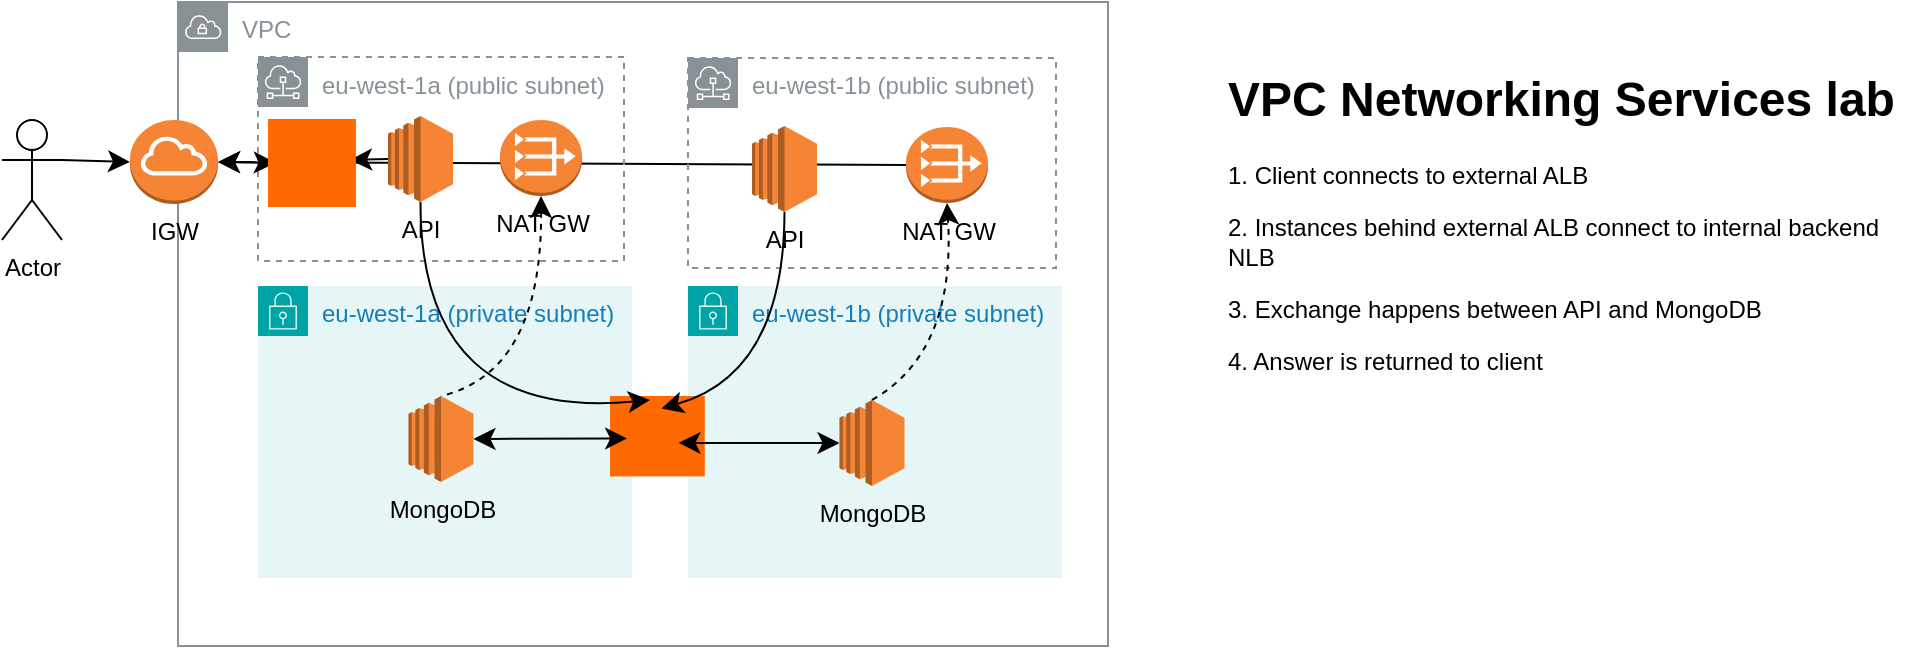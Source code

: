 <mxfile version="28.1.0">
  <diagram name="Page-1" id="YO6fI4UiuW-zHiKsXfEC">
    <mxGraphModel dx="1001" dy="1164" grid="0" gridSize="10" guides="1" tooltips="1" connect="1" arrows="1" fold="1" page="1" pageScale="1" pageWidth="1000" pageHeight="400" math="0" shadow="0">
      <root>
        <mxCell id="0" />
        <mxCell id="1" parent="0" />
        <mxCell id="ppNzNEcFW-80UwDM_199-4" value="VPC" style="sketch=0;outlineConnect=0;gradientColor=none;html=1;whiteSpace=wrap;fontSize=12;fontStyle=0;shape=mxgraph.aws4.group;grIcon=mxgraph.aws4.group_vpc;strokeColor=#879196;fillColor=none;verticalAlign=top;align=left;spacingLeft=30;fontColor=#879196;dashed=0;" parent="1" vertex="1">
          <mxGeometry x="123" y="47" width="465" height="322" as="geometry" />
        </mxCell>
        <mxCell id="2idz3_mgWi_Wmi4WDmG8-22" value="" style="endArrow=classic;html=1;rounded=0;fontSize=12;startSize=8;endSize=8;curved=1;entryX=1;entryY=0.5;entryDx=0;entryDy=0;entryPerimeter=0;exitX=0;exitY=0.5;exitDx=0;exitDy=0;exitPerimeter=0;" edge="1" parent="1" source="2idz3_mgWi_Wmi4WDmG8-3" target="faw6b0mYo4fymj4pTFK4-1">
          <mxGeometry width="50" height="50" relative="1" as="geometry">
            <mxPoint x="431" y="-45" as="sourcePoint" />
            <mxPoint x="481" y="-95" as="targetPoint" />
          </mxGeometry>
        </mxCell>
        <mxCell id="2idz3_mgWi_Wmi4WDmG8-5" value="eu-west-1b (private subnet)" style="points=[[0,0],[0.25,0],[0.5,0],[0.75,0],[1,0],[1,0.25],[1,0.5],[1,0.75],[1,1],[0.75,1],[0.5,1],[0.25,1],[0,1],[0,0.75],[0,0.5],[0,0.25]];outlineConnect=0;gradientColor=none;html=1;whiteSpace=wrap;fontSize=12;fontStyle=0;container=1;pointerEvents=0;collapsible=0;recursiveResize=0;shape=mxgraph.aws4.group;grIcon=mxgraph.aws4.group_security_group;grStroke=0;strokeColor=#00A4A6;fillColor=#E6F6F7;verticalAlign=top;align=left;spacingLeft=30;fontColor=#147EBA;dashed=0;" vertex="1" parent="1">
          <mxGeometry x="378" y="189" width="187" height="146" as="geometry" />
        </mxCell>
        <mxCell id="2idz3_mgWi_Wmi4WDmG8-1" value="eu-west-1a (private subnet)" style="points=[[0,0],[0.25,0],[0.5,0],[0.75,0],[1,0],[1,0.25],[1,0.5],[1,0.75],[1,1],[0.75,1],[0.5,1],[0.25,1],[0,1],[0,0.75],[0,0.5],[0,0.25]];outlineConnect=0;gradientColor=none;html=1;whiteSpace=wrap;fontSize=12;fontStyle=0;container=1;pointerEvents=0;collapsible=0;recursiveResize=0;shape=mxgraph.aws4.group;grIcon=mxgraph.aws4.group_security_group;grStroke=0;strokeColor=#00A4A6;fillColor=#E6F6F7;verticalAlign=top;align=left;spacingLeft=30;fontColor=#147EBA;dashed=0;" vertex="1" parent="1">
          <mxGeometry x="163" y="189" width="187" height="146" as="geometry" />
        </mxCell>
        <mxCell id="ppNzNEcFW-80UwDM_199-5" value="eu-west-1a (public subnet)" style="sketch=0;outlineConnect=0;gradientColor=none;html=1;whiteSpace=wrap;fontSize=12;fontStyle=0;shape=mxgraph.aws4.group;grIcon=mxgraph.aws4.group_subnet;strokeColor=#879196;fillColor=none;verticalAlign=top;align=left;spacingLeft=30;fontColor=#879196;dashed=1;" parent="1" vertex="1">
          <mxGeometry x="163" y="74.5" width="183" height="102" as="geometry" />
        </mxCell>
        <mxCell id="aBk0e4fkvTpgOlKFJHKp-1" value="Actor" style="shape=umlActor;verticalLabelPosition=bottom;verticalAlign=top;html=1;outlineConnect=0;" parent="1" vertex="1">
          <mxGeometry x="35" y="106" width="30" height="60" as="geometry" />
        </mxCell>
        <mxCell id="aBk0e4fkvTpgOlKFJHKp-3" value="" style="endArrow=classic;html=1;rounded=0;fontSize=12;startSize=8;endSize=8;curved=1;exitX=1;exitY=0.333;exitDx=0;exitDy=0;exitPerimeter=0;entryX=0;entryY=0.5;entryDx=0;entryDy=0;entryPerimeter=0;" parent="1" source="aBk0e4fkvTpgOlKFJHKp-1" target="faw6b0mYo4fymj4pTFK4-1" edge="1">
          <mxGeometry width="50" height="50" relative="1" as="geometry">
            <mxPoint x="109" y="126" as="sourcePoint" />
            <mxPoint x="130" y="127" as="targetPoint" />
          </mxGeometry>
        </mxCell>
        <mxCell id="aBk0e4fkvTpgOlKFJHKp-8" value="&lt;h1 style=&quot;margin-top: 0px;&quot;&gt;VPC Networking Services lab&lt;br&gt;&lt;/h1&gt;&lt;p&gt;1. Client connects to external ALB&lt;br&gt;&lt;/p&gt;&lt;p&gt;2. Instances behind external ALB connect to internal backend NLB&lt;br&gt;&lt;/p&gt;&lt;p&gt;3. Exchange happens between API and MongoDB&lt;br&gt;&lt;/p&gt;&lt;p&gt;4. Answer is returned to client&lt;br&gt;&lt;/p&gt;" style="text;html=1;whiteSpace=wrap;overflow=hidden;rounded=0;" parent="1" vertex="1">
          <mxGeometry x="646" y="75" width="341" height="180" as="geometry" />
        </mxCell>
        <mxCell id="faw6b0mYo4fymj4pTFK4-1" value="IGW" style="outlineConnect=0;dashed=0;verticalLabelPosition=bottom;verticalAlign=top;align=center;html=1;shape=mxgraph.aws3.internet_gateway;fillColor=#F58534;gradientColor=none;" parent="1" vertex="1">
          <mxGeometry x="99" y="106" width="44" height="42" as="geometry" />
        </mxCell>
        <mxCell id="ODNIWE-asfguKpytUvqN-4" value="" style="endArrow=none;dashed=1;html=1;rounded=0;fontSize=12;startSize=8;endSize=8;curved=1;entryX=0.5;entryY=0;entryDx=0;entryDy=0;entryPerimeter=0;exitX=0.5;exitY=1;exitDx=0;exitDy=0;exitPerimeter=0;startArrow=classic;startFill=1;endFill=0;" parent="1" source="ODNIWE-asfguKpytUvqN-3" edge="1" target="ppNzNEcFW-80UwDM_199-2">
          <mxGeometry width="50" height="50" relative="1" as="geometry">
            <mxPoint x="318" y="410" as="sourcePoint" />
            <mxPoint x="429.75" y="141.16" as="targetPoint" />
            <Array as="points">
              <mxPoint x="305" y="232" />
            </Array>
          </mxGeometry>
        </mxCell>
        <mxCell id="ppNzNEcFW-80UwDM_199-2" value="MongoDB" style="outlineConnect=0;dashed=0;verticalLabelPosition=bottom;verticalAlign=top;align=center;html=1;shape=mxgraph.aws3.ec2;fillColor=#F58534;gradientColor=none;" parent="1" vertex="1">
          <mxGeometry x="238.25" y="244" width="32.5" height="43" as="geometry" />
        </mxCell>
        <mxCell id="ppNzNEcFW-80UwDM_199-7" value="eu-west-1b (public subnet)" style="sketch=0;outlineConnect=0;gradientColor=none;html=1;whiteSpace=wrap;fontSize=12;fontStyle=0;shape=mxgraph.aws4.group;grIcon=mxgraph.aws4.group_subnet;strokeColor=#879196;fillColor=none;verticalAlign=top;align=left;spacingLeft=30;fontColor=#879196;dashed=1;" parent="1" vertex="1">
          <mxGeometry x="378" y="75" width="184" height="105" as="geometry" />
        </mxCell>
        <mxCell id="2idz3_mgWi_Wmi4WDmG8-2" value="API" style="outlineConnect=0;dashed=0;verticalLabelPosition=bottom;verticalAlign=top;align=center;html=1;shape=mxgraph.aws3.ec2;fillColor=#F58534;gradientColor=none;" vertex="1" parent="1">
          <mxGeometry x="410" y="109" width="32.5" height="43" as="geometry" />
        </mxCell>
        <mxCell id="2idz3_mgWi_Wmi4WDmG8-3" value="NAT GW" style="outlineConnect=0;dashed=0;verticalLabelPosition=bottom;verticalAlign=top;align=center;html=1;shape=mxgraph.aws3.vpc_nat_gateway;fillColor=#F58534;gradientColor=none;" vertex="1" parent="1">
          <mxGeometry x="487" y="109.5" width="41" height="38" as="geometry" />
        </mxCell>
        <mxCell id="2idz3_mgWi_Wmi4WDmG8-6" value="MongoDB" style="outlineConnect=0;dashed=0;verticalLabelPosition=bottom;verticalAlign=top;align=center;html=1;shape=mxgraph.aws3.ec2;fillColor=#F58534;gradientColor=none;" vertex="1" parent="1">
          <mxGeometry x="453.75" y="246" width="32.5" height="43" as="geometry" />
        </mxCell>
        <mxCell id="2idz3_mgWi_Wmi4WDmG8-7" value="" style="endArrow=classic;html=1;rounded=0;fontSize=12;startSize=8;endSize=8;curved=1;entryX=0.5;entryY=1;entryDx=0;entryDy=0;entryPerimeter=0;exitX=0.5;exitY=0;exitDx=0;exitDy=0;exitPerimeter=0;dashed=1;" edge="1" parent="1" source="2idz3_mgWi_Wmi4WDmG8-6" target="2idz3_mgWi_Wmi4WDmG8-3">
          <mxGeometry width="50" height="50" relative="1" as="geometry">
            <mxPoint x="501" y="297" as="sourcePoint" />
            <mxPoint x="551" y="247" as="targetPoint" />
            <Array as="points">
              <mxPoint x="512" y="222" />
            </Array>
          </mxGeometry>
        </mxCell>
        <mxCell id="2idz3_mgWi_Wmi4WDmG8-9" value="" style="edgeStyle=none;curved=1;rounded=0;orthogonalLoop=1;jettySize=auto;html=1;exitX=0;exitY=0.5;exitDx=0;exitDy=0;exitPerimeter=0;fontSize=12;startSize=8;endSize=8;entryX=0.932;entryY=0.466;entryDx=0;entryDy=0;entryPerimeter=0;" edge="1" parent="1" source="ppNzNEcFW-80UwDM_199-3" target="2idz3_mgWi_Wmi4WDmG8-18">
          <mxGeometry relative="1" as="geometry">
            <mxPoint x="284" y="125" as="sourcePoint" />
            <mxPoint x="295" y="36" as="targetPoint" />
          </mxGeometry>
        </mxCell>
        <mxCell id="2idz3_mgWi_Wmi4WDmG8-13" value="" style="endArrow=classic;startArrow=classic;html=1;rounded=0;fontSize=12;startSize=8;endSize=8;curved=1;exitX=1;exitY=0.5;exitDx=0;exitDy=0;exitPerimeter=0;entryX=0.088;entryY=0.498;entryDx=0;entryDy=0;entryPerimeter=0;" edge="1" parent="1" source="faw6b0mYo4fymj4pTFK4-1" target="2idz3_mgWi_Wmi4WDmG8-18">
          <mxGeometry width="50" height="50" relative="1" as="geometry">
            <mxPoint x="187" y="-55" as="sourcePoint" />
            <mxPoint x="92" y="57" as="targetPoint" />
          </mxGeometry>
        </mxCell>
        <mxCell id="2idz3_mgWi_Wmi4WDmG8-15" value="" style="points=[];aspect=fixed;html=1;align=center;shadow=0;dashed=0;fillColor=#FF6A00;strokeColor=none;shape=mxgraph.alibaba_cloud.clb_classic_load_balancer_01;" vertex="1" parent="1">
          <mxGeometry x="339" y="244" width="47.4" height="40.2" as="geometry" />
        </mxCell>
        <mxCell id="2idz3_mgWi_Wmi4WDmG8-16" value="" style="endArrow=classic;startArrow=classic;html=1;rounded=0;fontSize=12;startSize=8;endSize=8;curved=1;exitX=1;exitY=0.5;exitDx=0;exitDy=0;exitPerimeter=0;entryX=0.181;entryY=0.528;entryDx=0;entryDy=0;entryPerimeter=0;" edge="1" parent="1" source="ppNzNEcFW-80UwDM_199-2" target="2idz3_mgWi_Wmi4WDmG8-15">
          <mxGeometry width="50" height="50" relative="1" as="geometry">
            <mxPoint x="617" y="354" as="sourcePoint" />
            <mxPoint x="667" y="304" as="targetPoint" />
          </mxGeometry>
        </mxCell>
        <mxCell id="2idz3_mgWi_Wmi4WDmG8-17" value="" style="endArrow=classic;startArrow=classic;html=1;rounded=0;fontSize=12;startSize=8;endSize=8;curved=1;exitX=0.723;exitY=0.583;exitDx=0;exitDy=0;exitPerimeter=0;entryX=0;entryY=0.5;entryDx=0;entryDy=0;entryPerimeter=0;" edge="1" parent="1" source="2idz3_mgWi_Wmi4WDmG8-15" target="2idz3_mgWi_Wmi4WDmG8-6">
          <mxGeometry width="50" height="50" relative="1" as="geometry">
            <mxPoint x="695" y="321" as="sourcePoint" />
            <mxPoint x="456" y="267" as="targetPoint" />
          </mxGeometry>
        </mxCell>
        <mxCell id="2idz3_mgWi_Wmi4WDmG8-18" value="" style="points=[];aspect=fixed;html=1;align=center;shadow=0;dashed=0;fillColor=#FF6A00;strokeColor=none;shape=mxgraph.alibaba_cloud.alb_application_load_balancer_02;" vertex="1" parent="1">
          <mxGeometry x="168" y="105.5" width="44" height="44" as="geometry" />
        </mxCell>
        <mxCell id="ppNzNEcFW-80UwDM_199-3" value="API" style="outlineConnect=0;dashed=0;verticalLabelPosition=bottom;verticalAlign=top;align=center;html=1;shape=mxgraph.aws3.ec2;fillColor=#F58534;gradientColor=none;" parent="1" vertex="1">
          <mxGeometry x="228" y="104" width="32.5" height="43" as="geometry" />
        </mxCell>
        <mxCell id="ODNIWE-asfguKpytUvqN-3" value="NAT GW" style="outlineConnect=0;dashed=0;verticalLabelPosition=bottom;verticalAlign=top;align=center;html=1;shape=mxgraph.aws3.vpc_nat_gateway;fillColor=#F58534;gradientColor=none;" parent="1" vertex="1">
          <mxGeometry x="284" y="106" width="41" height="38" as="geometry" />
        </mxCell>
        <mxCell id="2idz3_mgWi_Wmi4WDmG8-25" value="" style="endArrow=classic;html=1;rounded=0;fontSize=12;startSize=8;endSize=8;curved=1;exitX=0.5;exitY=1;exitDx=0;exitDy=0;exitPerimeter=0;entryX=0.422;entryY=0.05;entryDx=0;entryDy=0;entryPerimeter=0;" edge="1" parent="1" source="ppNzNEcFW-80UwDM_199-3" target="2idz3_mgWi_Wmi4WDmG8-15">
          <mxGeometry width="50" height="50" relative="1" as="geometry">
            <mxPoint x="434" y="-109" as="sourcePoint" />
            <mxPoint x="484" y="-159" as="targetPoint" />
            <Array as="points">
              <mxPoint x="244" y="257" />
            </Array>
          </mxGeometry>
        </mxCell>
        <mxCell id="2idz3_mgWi_Wmi4WDmG8-26" value="" style="endArrow=classic;html=1;rounded=0;fontSize=12;startSize=8;endSize=8;curved=1;exitX=0.5;exitY=1;exitDx=0;exitDy=0;exitPerimeter=0;entryX=0.542;entryY=0.156;entryDx=0;entryDy=0;entryPerimeter=0;" edge="1" parent="1" source="2idz3_mgWi_Wmi4WDmG8-2" target="2idz3_mgWi_Wmi4WDmG8-15">
          <mxGeometry width="50" height="50" relative="1" as="geometry">
            <mxPoint x="475" y="34" as="sourcePoint" />
            <mxPoint x="525" y="-16" as="targetPoint" />
            <Array as="points">
              <mxPoint x="426" y="233" />
            </Array>
          </mxGeometry>
        </mxCell>
      </root>
    </mxGraphModel>
  </diagram>
</mxfile>
